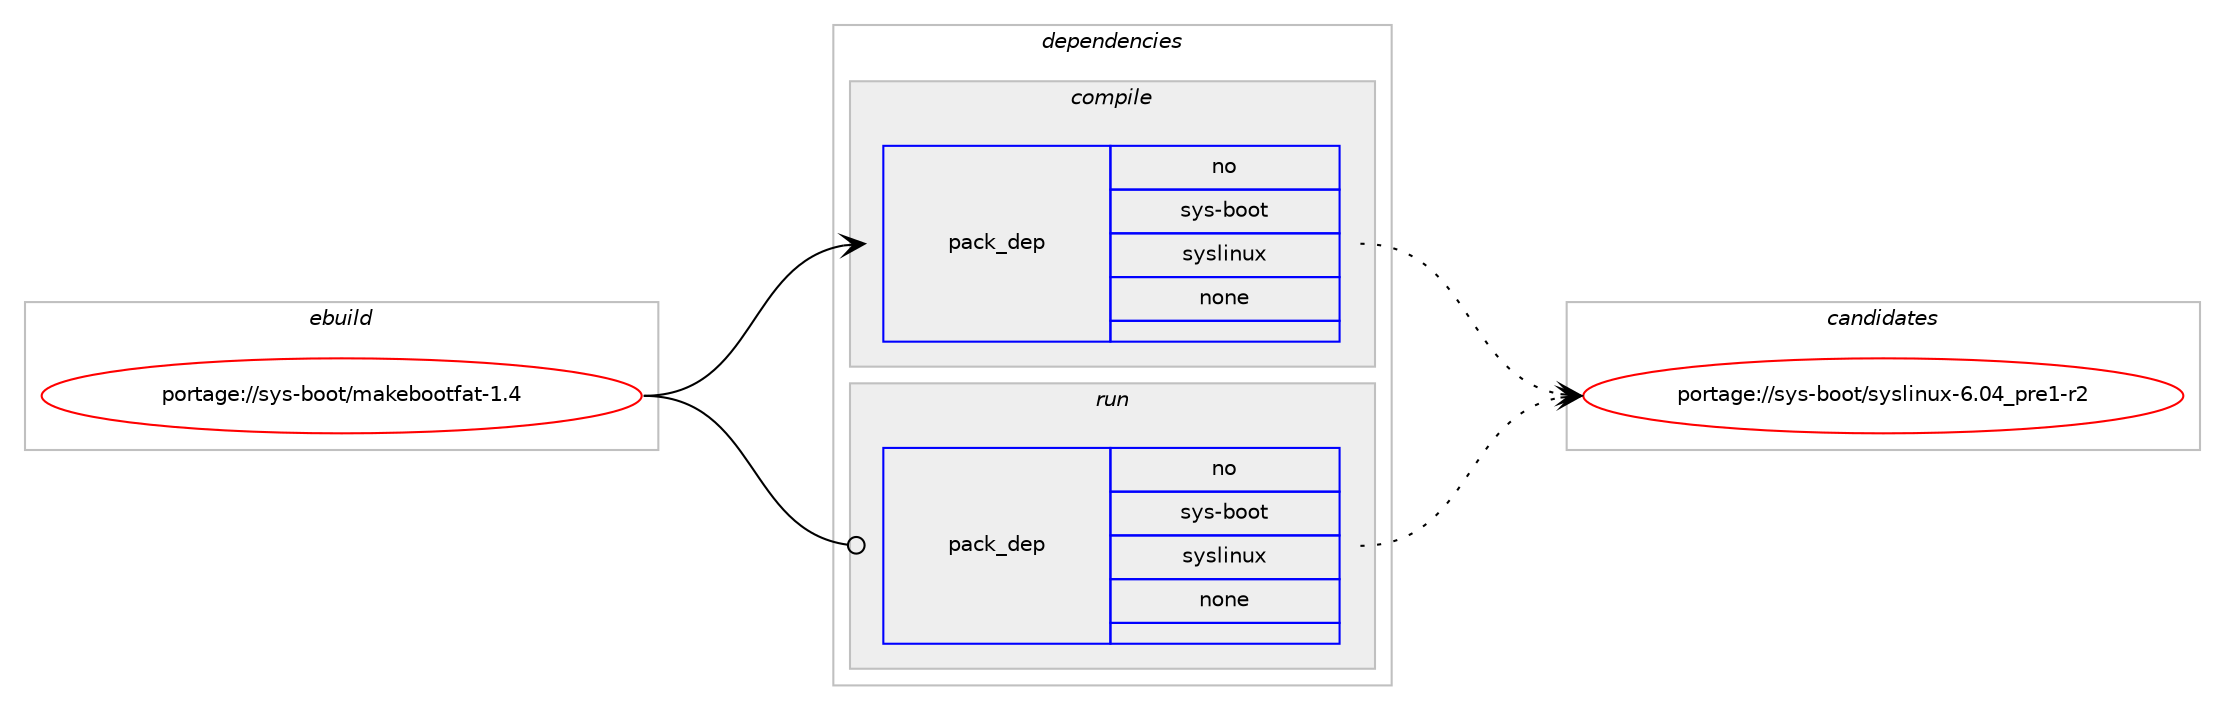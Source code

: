 digraph prolog {

# *************
# Graph options
# *************

newrank=true;
concentrate=true;
compound=true;
graph [rankdir=LR,fontname=Helvetica,fontsize=10,ranksep=1.5];#, ranksep=2.5, nodesep=0.2];
edge  [arrowhead=vee];
node  [fontname=Helvetica,fontsize=10];

# **********
# The ebuild
# **********

subgraph cluster_leftcol {
color=gray;
rank=same;
label=<<i>ebuild</i>>;
id [label="portage://sys-boot/makebootfat-1.4", color=red, width=4, href="../sys-boot/makebootfat-1.4.svg"];
}

# ****************
# The dependencies
# ****************

subgraph cluster_midcol {
color=gray;
label=<<i>dependencies</i>>;
subgraph cluster_compile {
fillcolor="#eeeeee";
style=filled;
label=<<i>compile</i>>;
subgraph pack1897 {
dependency2138 [label=<<TABLE BORDER="0" CELLBORDER="1" CELLSPACING="0" CELLPADDING="4" WIDTH="220"><TR><TD ROWSPAN="6" CELLPADDING="30">pack_dep</TD></TR><TR><TD WIDTH="110">no</TD></TR><TR><TD>sys-boot</TD></TR><TR><TD>syslinux</TD></TR><TR><TD>none</TD></TR><TR><TD></TD></TR></TABLE>>, shape=none, color=blue];
}
id:e -> dependency2138:w [weight=20,style="solid",arrowhead="vee"];
}
subgraph cluster_compileandrun {
fillcolor="#eeeeee";
style=filled;
label=<<i>compile and run</i>>;
}
subgraph cluster_run {
fillcolor="#eeeeee";
style=filled;
label=<<i>run</i>>;
subgraph pack1898 {
dependency2139 [label=<<TABLE BORDER="0" CELLBORDER="1" CELLSPACING="0" CELLPADDING="4" WIDTH="220"><TR><TD ROWSPAN="6" CELLPADDING="30">pack_dep</TD></TR><TR><TD WIDTH="110">no</TD></TR><TR><TD>sys-boot</TD></TR><TR><TD>syslinux</TD></TR><TR><TD>none</TD></TR><TR><TD></TD></TR></TABLE>>, shape=none, color=blue];
}
id:e -> dependency2139:w [weight=20,style="solid",arrowhead="odot"];
}
}

# **************
# The candidates
# **************

subgraph cluster_choices {
rank=same;
color=gray;
label=<<i>candidates</i>>;

subgraph choice1897 {
color=black;
nodesep=1;
choice115121115459811111111647115121115108105110117120455446485295112114101494511450 [label="portage://sys-boot/syslinux-6.04_pre1-r2", color=red, width=4,href="../sys-boot/syslinux-6.04_pre1-r2.svg"];
dependency2138:e -> choice115121115459811111111647115121115108105110117120455446485295112114101494511450:w [style=dotted,weight="100"];
}
subgraph choice1898 {
color=black;
nodesep=1;
choice115121115459811111111647115121115108105110117120455446485295112114101494511450 [label="portage://sys-boot/syslinux-6.04_pre1-r2", color=red, width=4,href="../sys-boot/syslinux-6.04_pre1-r2.svg"];
dependency2139:e -> choice115121115459811111111647115121115108105110117120455446485295112114101494511450:w [style=dotted,weight="100"];
}
}

}
